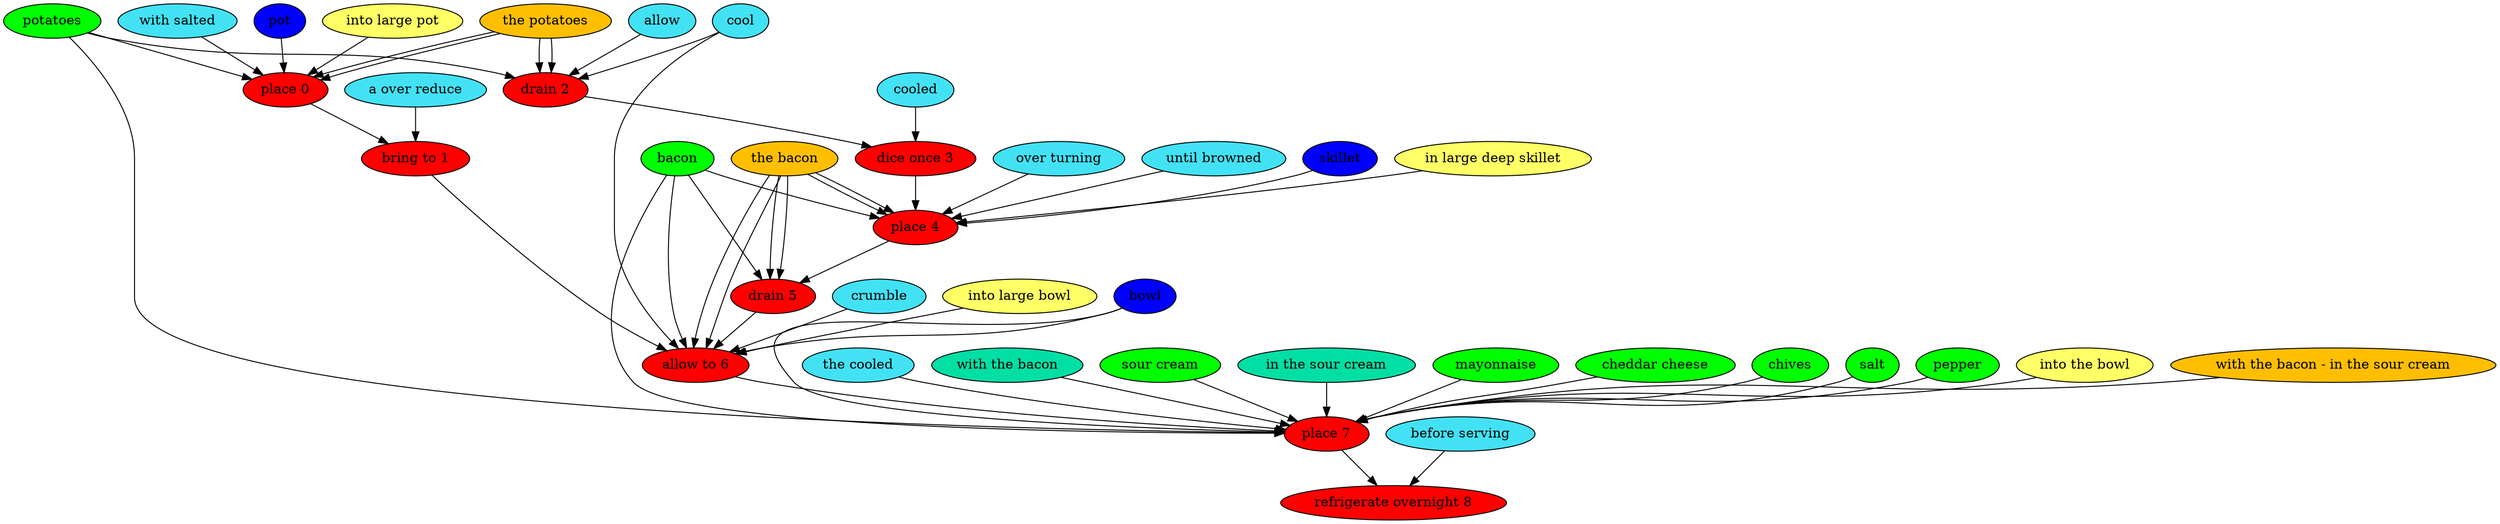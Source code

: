 digraph G {
"place 0" [style=filled, fillcolor=red];
"with salted" [style=filled, fillcolor="#42e2f4"];
"with salted" -> "place 0";
potatoes [style=filled, fillcolor=green];
potatoes -> "place 0";
"the potatoes" [style=filled, fillcolor="#01DFA5"];
"the potatoes" -> "place 0";
pot [style=filled, fillcolor="#0000ff"];
pot -> "place 0";
"into large pot" [style=filled, fillcolor="#ffff66"];
"into large pot" -> "place 0";
"the potatoes" [style=filled, fillcolor="#FFBF00"];
"the potatoes" -> "place 0";
"bring to 1" [style=filled, fillcolor=red];
"a over reduce" [style=filled, fillcolor="#42e2f4"];
"a over reduce" -> "bring to 1";
"drain 2" [style=filled, fillcolor=red];
allow [style=filled, fillcolor="#42e2f4"];
allow -> "drain 2";
cool [style=filled, fillcolor="#42e2f4"];
cool -> "drain 2";
potatoes [style=filled, fillcolor=green];
potatoes -> "drain 2";
"the potatoes" [style=filled, fillcolor="#01DFA5"];
"the potatoes" -> "drain 2";
"the potatoes" [style=filled, fillcolor="#FFBF00"];
"the potatoes" -> "drain 2";
"dice once 3" [style=filled, fillcolor=red];
cooled [style=filled, fillcolor="#42e2f4"];
cooled -> "dice once 3";
"place 4" [style=filled, fillcolor=red];
"over turning" [style=filled, fillcolor="#42e2f4"];
"over turning" -> "place 4";
"until browned" [style=filled, fillcolor="#42e2f4"];
"until browned" -> "place 4";
bacon [style=filled, fillcolor=green];
bacon -> "place 4";
"the bacon" [style=filled, fillcolor="#01DFA5"];
"the bacon" -> "place 4";
skillet [style=filled, fillcolor="#0000ff"];
skillet -> "place 4";
"in large deep skillet" [style=filled, fillcolor="#ffff66"];
"in large deep skillet" -> "place 4";
"the bacon" [style=filled, fillcolor="#FFBF00"];
"the bacon" -> "place 4";
"drain 5" [style=filled, fillcolor=red];
bacon [style=filled, fillcolor=green];
bacon -> "drain 5";
"the bacon" [style=filled, fillcolor="#01DFA5"];
"the bacon" -> "drain 5";
"the bacon" [style=filled, fillcolor="#FFBF00"];
"the bacon" -> "drain 5";
"allow to 6" [style=filled, fillcolor=red];
cool [style=filled, fillcolor="#42e2f4"];
cool -> "allow to 6";
crumble [style=filled, fillcolor="#42e2f4"];
crumble -> "allow to 6";
bacon [style=filled, fillcolor=green];
bacon -> "allow to 6";
"the bacon" [style=filled, fillcolor="#01DFA5"];
"the bacon" -> "allow to 6";
bowl [style=filled, fillcolor="#0000ff"];
bowl -> "allow to 6";
"into large bowl" [style=filled, fillcolor="#ffff66"];
"into large bowl" -> "allow to 6";
"the bacon" [style=filled, fillcolor="#FFBF00"];
"the bacon" -> "allow to 6";
"place 7" [style=filled, fillcolor=red];
"the cooled" [style=filled, fillcolor="#42e2f4"];
"the cooled" -> "place 7";
potatoes [style=filled, fillcolor=green];
potatoes -> "place 7";
bacon [style=filled, fillcolor=green];
bacon -> "place 7";
"with the bacon" [style=filled, fillcolor="#01DFA5"];
"with the bacon" -> "place 7";
"sour cream" [style=filled, fillcolor=green];
"sour cream" -> "place 7";
"in the sour cream" [style=filled, fillcolor="#01DFA5"];
"in the sour cream" -> "place 7";
mayonnaise [style=filled, fillcolor=green];
mayonnaise -> "place 7";
"cheddar cheese" [style=filled, fillcolor=green];
"cheddar cheese" -> "place 7";
chives [style=filled, fillcolor=green];
chives -> "place 7";
salt [style=filled, fillcolor=green];
salt -> "place 7";
pepper [style=filled, fillcolor=green];
pepper -> "place 7";
bowl [style=filled, fillcolor="#0000ff"];
bowl -> "place 7";
"into the bowl" [style=filled, fillcolor="#ffff66"];
"into the bowl" -> "place 7";
"with the bacon - in the sour cream" [style=filled, fillcolor="#FFBF00"];
"with the bacon - in the sour cream" -> "place 7";
"refrigerate overnight 8" [style=filled, fillcolor=red];
"before serving" [style=filled, fillcolor="#42e2f4"];
"before serving" -> "refrigerate overnight 8";
"place 0" -> "bring to 1";
"bring to 1" -> "allow to 6";
"drain 2" -> "dice once 3";
"dice once 3" -> "place 4";
"place 4" -> "drain 5";
"drain 5" -> "allow to 6";
"allow to 6" -> "place 7";
"place 7" -> "refrigerate overnight 8";
}
